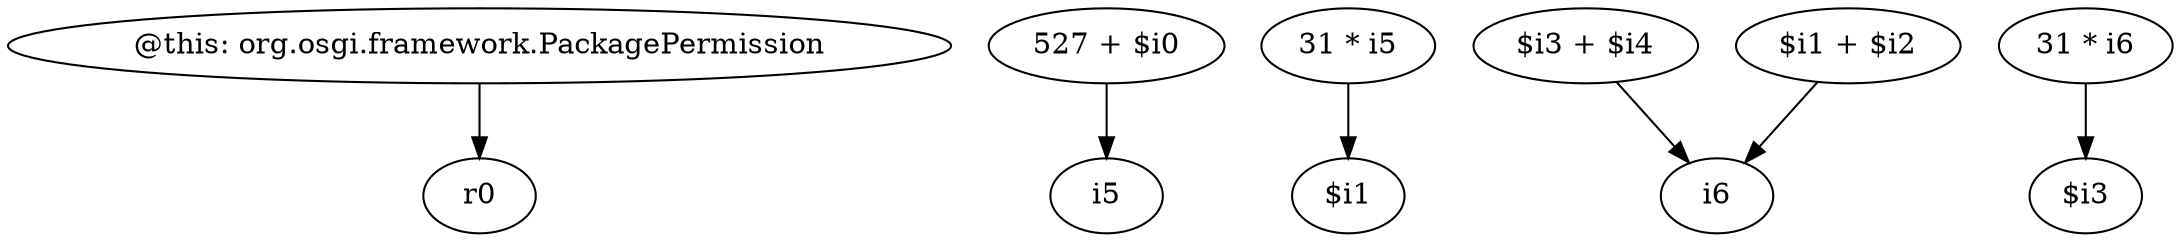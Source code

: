 digraph g {
0[label="@this: org.osgi.framework.PackagePermission"]
1[label="r0"]
0->1[label=""]
2[label="527 + $i0"]
3[label="i5"]
2->3[label=""]
4[label="31 * i5"]
5[label="$i1"]
4->5[label=""]
6[label="$i3 + $i4"]
7[label="i6"]
6->7[label=""]
8[label="$i1 + $i2"]
8->7[label=""]
9[label="31 * i6"]
10[label="$i3"]
9->10[label=""]
}